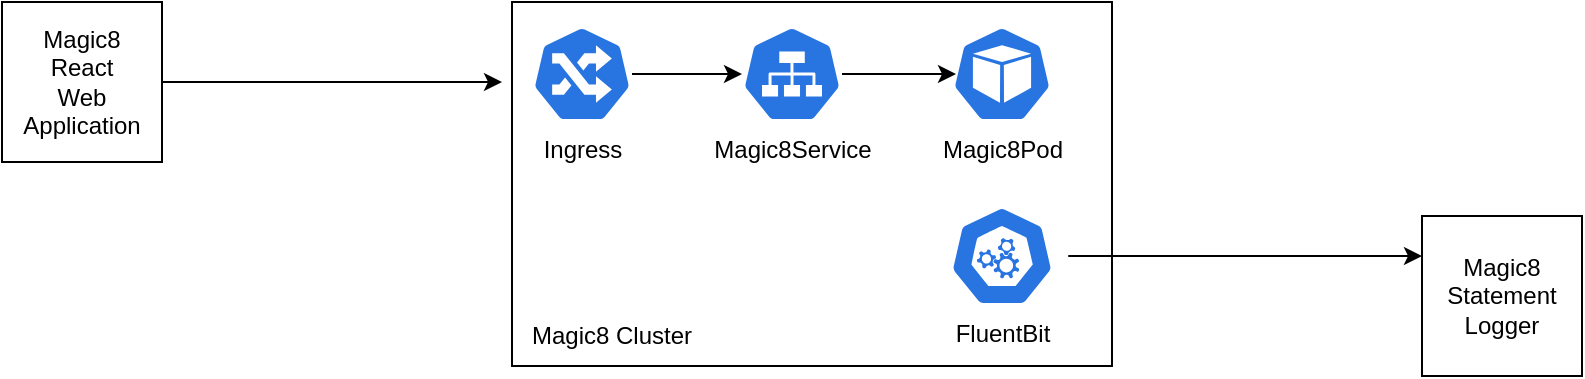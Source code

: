 <mxfile version="20.8.16" type="device"><diagram name="Page-1" id="YT1hQnu9H2lr-iGY6twG"><mxGraphModel dx="1026" dy="743" grid="1" gridSize="10" guides="1" tooltips="1" connect="1" arrows="1" fold="1" page="1" pageScale="1" pageWidth="850" pageHeight="1100" math="0" shadow="0"><root><mxCell id="0"/><mxCell id="1" parent="0"/><mxCell id="Y2x2PdlvHgAe6u7S-RgX-31" style="edgeStyle=orthogonalEdgeStyle;rounded=0;orthogonalLoop=1;jettySize=auto;html=1;" edge="1" parent="1" source="Y2x2PdlvHgAe6u7S-RgX-15"><mxGeometry relative="1" as="geometry"><mxPoint x="270" y="122" as="targetPoint"/></mxGeometry></mxCell><mxCell id="Y2x2PdlvHgAe6u7S-RgX-15" value="Magic8 &lt;br&gt;React &lt;br&gt;Web Application" style="whiteSpace=wrap;html=1;aspect=fixed;" vertex="1" parent="1"><mxGeometry x="20" y="82" width="80" height="80" as="geometry"/></mxCell><mxCell id="Y2x2PdlvHgAe6u7S-RgX-17" value="Magic8 &lt;br&gt;Statement&lt;br&gt;Logger" style="whiteSpace=wrap;html=1;aspect=fixed;" vertex="1" parent="1"><mxGeometry x="730" y="189" width="80" height="80" as="geometry"/></mxCell><mxCell id="Y2x2PdlvHgAe6u7S-RgX-28" value="" style="group;fillColor=none;gradientColor=none;strokeColor=none;" vertex="1" connectable="0" parent="1"><mxGeometry x="275" y="82" width="300" height="182" as="geometry"/></mxCell><mxCell id="Y2x2PdlvHgAe6u7S-RgX-26" value="" style="rounded=0;whiteSpace=wrap;html=1;" vertex="1" parent="Y2x2PdlvHgAe6u7S-RgX-28"><mxGeometry width="300" height="182" as="geometry"/></mxCell><mxCell id="Y2x2PdlvHgAe6u7S-RgX-20" value="Ingress" style="sketch=0;html=1;dashed=0;whitespace=wrap;fillColor=#2875E2;strokeColor=#ffffff;points=[[0.005,0.63,0],[0.1,0.2,0],[0.9,0.2,0],[0.5,0,0],[0.995,0.63,0],[0.72,0.99,0],[0.5,1,0],[0.28,0.99,0]];verticalLabelPosition=bottom;align=center;verticalAlign=top;shape=mxgraph.kubernetes.icon;prIcon=ing" vertex="1" parent="Y2x2PdlvHgAe6u7S-RgX-28"><mxGeometry x="10" y="12" width="50" height="48" as="geometry"/></mxCell><mxCell id="Y2x2PdlvHgAe6u7S-RgX-27" value="" style="group" vertex="1" connectable="0" parent="Y2x2PdlvHgAe6u7S-RgX-28"><mxGeometry x="115" y="12" width="163.13" height="140" as="geometry"/></mxCell><mxCell id="Y2x2PdlvHgAe6u7S-RgX-18" value="Magic8Pod" style="sketch=0;html=1;dashed=0;whitespace=wrap;fillColor=#2875E2;strokeColor=#ffffff;points=[[0.005,0.63,0],[0.1,0.2,0],[0.9,0.2,0],[0.5,0,0],[0.995,0.63,0],[0.72,0.99,0],[0.5,1,0],[0.28,0.99,0]];verticalLabelPosition=bottom;align=center;verticalAlign=top;shape=mxgraph.kubernetes.icon;prIcon=pod" vertex="1" parent="Y2x2PdlvHgAe6u7S-RgX-27"><mxGeometry x="105" width="50" height="48" as="geometry"/></mxCell><mxCell id="Y2x2PdlvHgAe6u7S-RgX-25" style="edgeStyle=orthogonalEdgeStyle;rounded=0;orthogonalLoop=1;jettySize=auto;html=1;entryX=0.04;entryY=0.5;entryDx=0;entryDy=0;entryPerimeter=0;" edge="1" parent="Y2x2PdlvHgAe6u7S-RgX-27" source="Y2x2PdlvHgAe6u7S-RgX-19" target="Y2x2PdlvHgAe6u7S-RgX-18"><mxGeometry relative="1" as="geometry"/></mxCell><mxCell id="Y2x2PdlvHgAe6u7S-RgX-19" value="Magic8Service&lt;br&gt;" style="sketch=0;html=1;dashed=0;whitespace=wrap;fillColor=#2875E2;strokeColor=#ffffff;points=[[0.005,0.63,0],[0.1,0.2,0],[0.9,0.2,0],[0.5,0,0],[0.995,0.63,0],[0.72,0.99,0],[0.5,1,0],[0.28,0.99,0]];verticalLabelPosition=bottom;align=center;verticalAlign=top;shape=mxgraph.kubernetes.icon;prIcon=svc" vertex="1" parent="Y2x2PdlvHgAe6u7S-RgX-27"><mxGeometry width="50" height="48" as="geometry"/></mxCell><mxCell id="Y2x2PdlvHgAe6u7S-RgX-22" value="FluentBit" style="sketch=0;html=1;dashed=0;whitespace=wrap;fillColor=#2875E2;strokeColor=#ffffff;points=[[0.005,0.63,0],[0.1,0.2,0],[0.9,0.2,0],[0.5,0,0],[0.995,0.63,0],[0.72,0.99,0],[0.5,1,0],[0.28,0.99,0]];verticalLabelPosition=bottom;align=center;verticalAlign=top;shape=mxgraph.kubernetes.icon;prIcon=master" vertex="1" parent="Y2x2PdlvHgAe6u7S-RgX-27"><mxGeometry x="96.88" y="90" width="66.25" height="50" as="geometry"/></mxCell><mxCell id="Y2x2PdlvHgAe6u7S-RgX-24" style="edgeStyle=orthogonalEdgeStyle;rounded=0;orthogonalLoop=1;jettySize=auto;html=1;" edge="1" parent="Y2x2PdlvHgAe6u7S-RgX-28" source="Y2x2PdlvHgAe6u7S-RgX-20" target="Y2x2PdlvHgAe6u7S-RgX-19"><mxGeometry relative="1" as="geometry"/></mxCell><mxCell id="Y2x2PdlvHgAe6u7S-RgX-29" value="Magic8 Cluster" style="text;html=1;strokeColor=none;fillColor=none;align=center;verticalAlign=middle;whiteSpace=wrap;rounded=0;" vertex="1" parent="Y2x2PdlvHgAe6u7S-RgX-28"><mxGeometry y="152" width="100" height="30" as="geometry"/></mxCell><mxCell id="Y2x2PdlvHgAe6u7S-RgX-32" style="edgeStyle=orthogonalEdgeStyle;rounded=0;orthogonalLoop=1;jettySize=auto;html=1;entryX=0;entryY=0.25;entryDx=0;entryDy=0;" edge="1" parent="1" source="Y2x2PdlvHgAe6u7S-RgX-22" target="Y2x2PdlvHgAe6u7S-RgX-17"><mxGeometry relative="1" as="geometry"/></mxCell></root></mxGraphModel></diagram></mxfile>